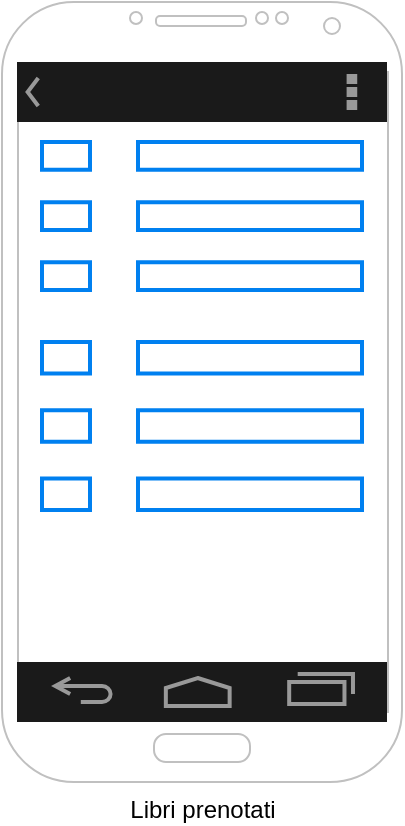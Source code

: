 <mxfile version="14.5.10" type="device"><diagram id="4rqhB_VjE4G87qyX9dsn" name="Page-1"><mxGraphModel dx="1350" dy="804" grid="1" gridSize="10" guides="1" tooltips="1" connect="1" arrows="1" fold="1" page="1" pageScale="1" pageWidth="827" pageHeight="1169" math="0" shadow="0"><root><mxCell id="0"/><mxCell id="1" parent="0"/><mxCell id="doY1cPk7dihaRLXQ7KN2-128" value="Libri prenotati" style="verticalLabelPosition=bottom;verticalAlign=top;html=1;shadow=0;dashed=0;strokeWidth=1;shape=mxgraph.android.phone2;strokeColor=#c0c0c0;" vertex="1" parent="1"><mxGeometry x="70" y="140" width="200" height="390" as="geometry"/></mxCell><mxCell id="doY1cPk7dihaRLXQ7KN2-129" value="" style="verticalLabelPosition=bottom;verticalAlign=top;html=1;shadow=0;dashed=0;strokeWidth=2;shape=mxgraph.android.navigation_bar_1;fillColor=#1A1A1A;strokeColor=#999999;" vertex="1" parent="1"><mxGeometry x="77.5" y="470" width="185" height="30" as="geometry"/></mxCell><mxCell id="doY1cPk7dihaRLXQ7KN2-130" value="" style="strokeWidth=1;html=1;shadow=0;dashed=0;shape=mxgraph.android.action_bar;fillColor=#1A1A1A;strokeColor=#c0c0c0;strokeWidth=2;fontColor=#FFFFFF;" vertex="1" parent="1"><mxGeometry x="77.5" y="170" width="185" height="30" as="geometry"/></mxCell><mxCell id="doY1cPk7dihaRLXQ7KN2-141" value="" style="html=1;verticalLabelPosition=bottom;align=center;labelBackgroundColor=#ffffff;verticalAlign=top;strokeWidth=2;strokeColor=#0080F0;shadow=0;dashed=0;shape=mxgraph.ios7.icons.preferences;pointerEvents=1" vertex="1" parent="1"><mxGeometry x="90" y="210" width="160" height="74" as="geometry"/></mxCell><mxCell id="doY1cPk7dihaRLXQ7KN2-143" value="" style="html=1;verticalLabelPosition=bottom;align=center;labelBackgroundColor=#ffffff;verticalAlign=top;strokeWidth=2;strokeColor=#0080F0;shadow=0;dashed=0;shape=mxgraph.ios7.icons.preferences;pointerEvents=1" vertex="1" parent="1"><mxGeometry x="90" y="310" width="160" height="84" as="geometry"/></mxCell></root></mxGraphModel></diagram></mxfile>